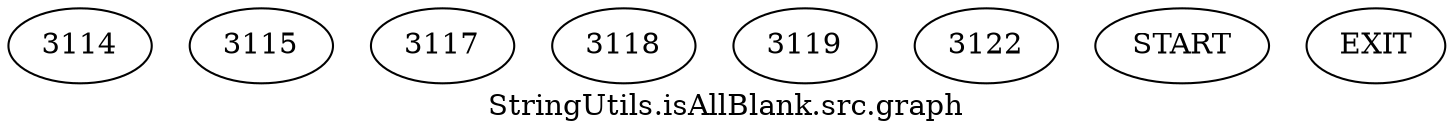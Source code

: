 /* --------------------------------------------------- */
/* Generated by Dr. Garbage Control Flow Graph Factory */
/* http://www.drgarbage.com                            */
/* Version: 4.5.0.201508311741                         */
/* Retrieved on: 2020-01-06 15:58:39.199               */
/* --------------------------------------------------- */
digraph "StringUtils.isAllBlank.src.graph" {
 graph [label="StringUtils.isAllBlank.src.graph"];
 2 [label="3114" ]
 3 [label="3115" ]
 4 [label="3117" ]
 5 [label="3118" ]
 6 [label="3119" ]
 7 [label="3122" ]
 8 [label="START" ]
 9 [label="EXIT" ]
 8  2
 2  3
 2  4
 5  4
 4  5
 5  6
 4  7
 3  9
 6  9
 7  9
}
